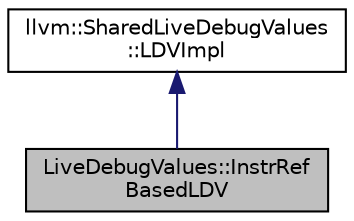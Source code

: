 digraph "LiveDebugValues::InstrRefBasedLDV"
{
 // LATEX_PDF_SIZE
  bgcolor="transparent";
  edge [fontname="Helvetica",fontsize="10",labelfontname="Helvetica",labelfontsize="10"];
  node [fontname="Helvetica",fontsize="10",shape=record];
  Node1 [label="LiveDebugValues::InstrRef\lBasedLDV",height=0.2,width=0.4,color="black", fillcolor="grey75", style="filled", fontcolor="black",tooltip=" "];
  Node2 -> Node1 [dir="back",color="midnightblue",fontsize="10",style="solid",fontname="Helvetica"];
  Node2 [label="llvm::SharedLiveDebugValues\l::LDVImpl",height=0.2,width=0.4,color="black",URL="$classllvm_1_1SharedLiveDebugValues_1_1LDVImpl.html",tooltip=" "];
}
